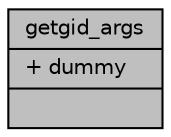 digraph "getgid_args"
{
 // LATEX_PDF_SIZE
  edge [fontname="Helvetica",fontsize="10",labelfontname="Helvetica",labelfontsize="10"];
  node [fontname="Helvetica",fontsize="10",shape=record];
  Node1 [label="{getgid_args\n|+ dummy\l|}",height=0.2,width=0.4,color="black", fillcolor="grey75", style="filled", fontcolor="black",tooltip=" "];
}
